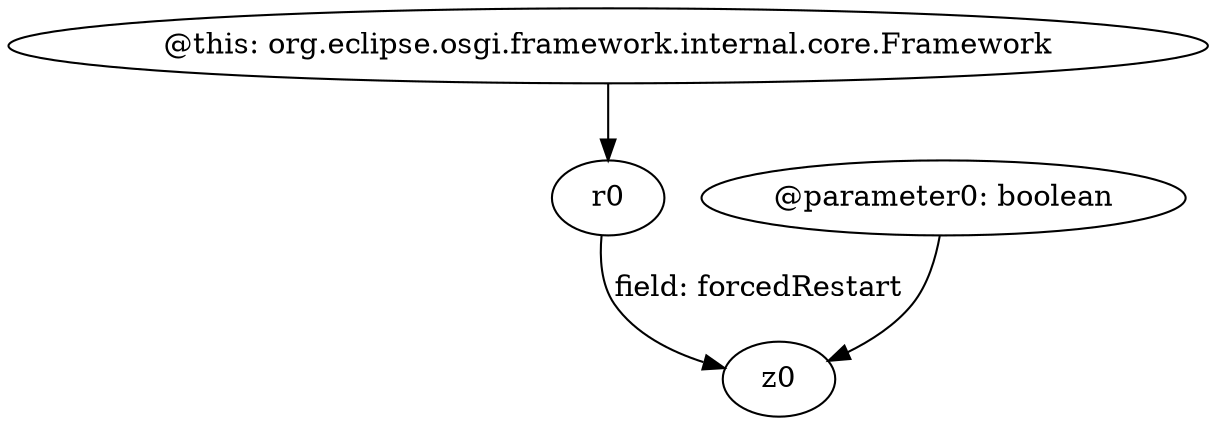 digraph g {
0[label="@this: org.eclipse.osgi.framework.internal.core.Framework"]
1[label="r0"]
0->1[label=""]
2[label="z0"]
1->2[label="field: forcedRestart"]
3[label="@parameter0: boolean"]
3->2[label=""]
}